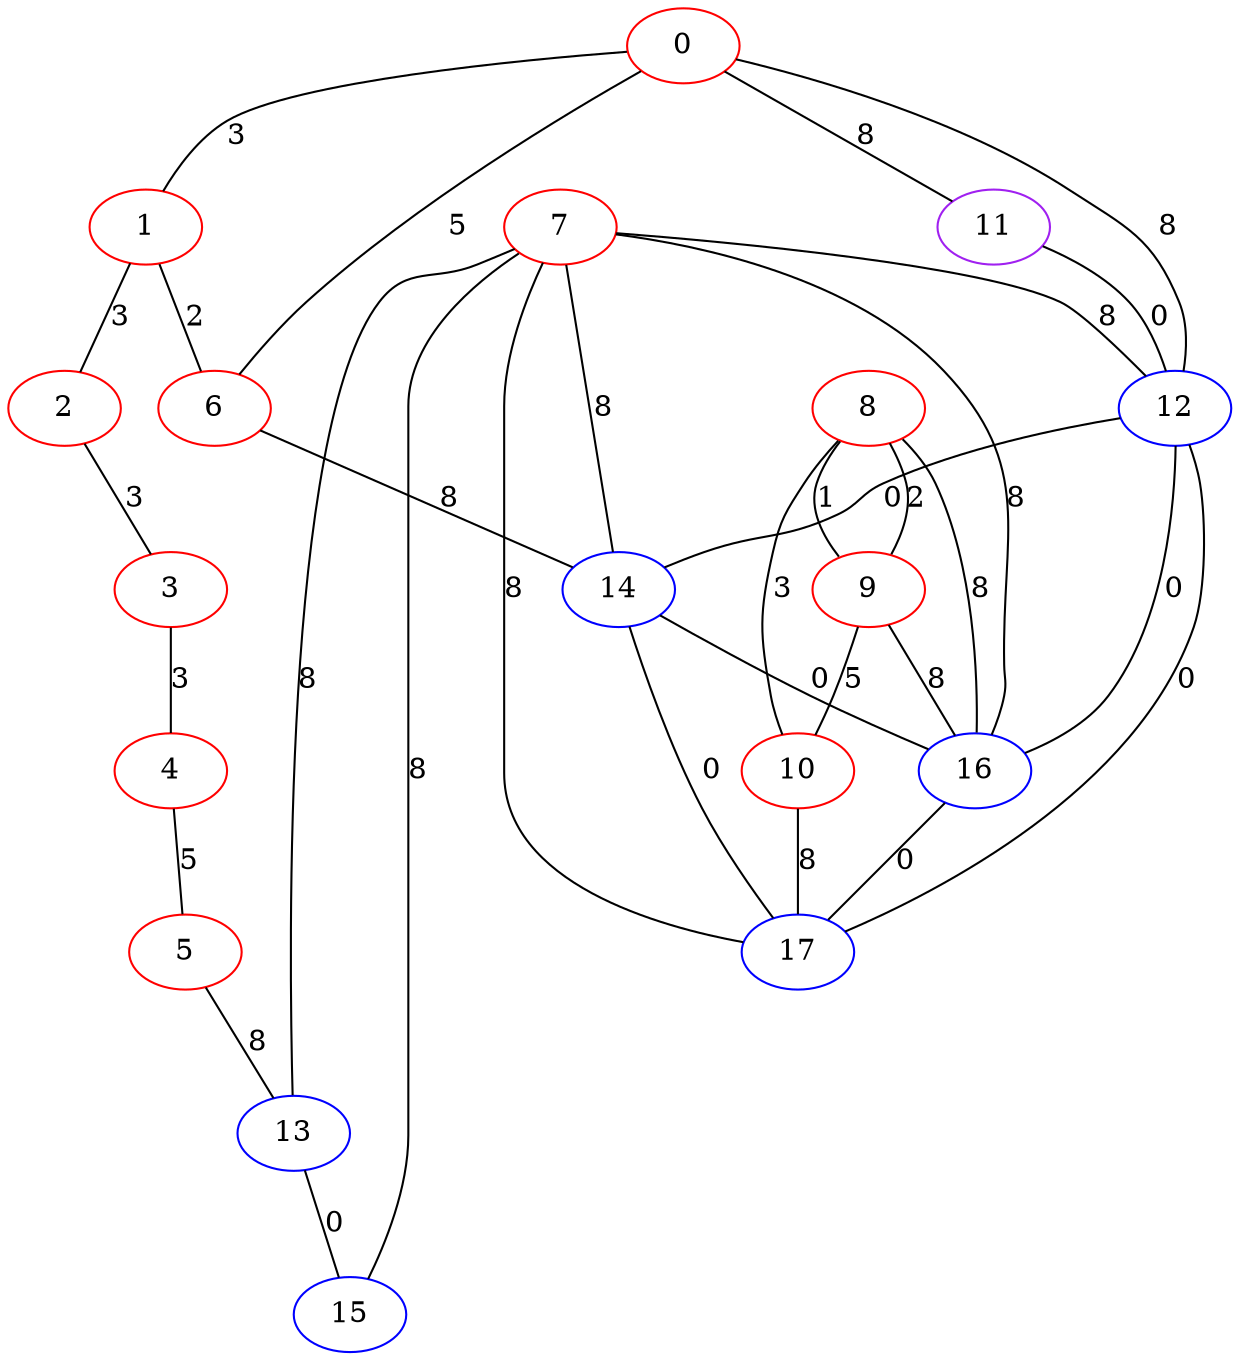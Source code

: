 graph "" {
0 [color=red, weight=1];
1 [color=red, weight=1];
2 [color=red, weight=1];
3 [color=red, weight=1];
4 [color=red, weight=1];
5 [color=red, weight=1];
6 [color=red, weight=1];
7 [color=red, weight=1];
8 [color=red, weight=1];
9 [color=red, weight=1];
10 [color=red, weight=1];
11 [color=purple, weight=4];
12 [color=blue, weight=3];
13 [color=blue, weight=3];
14 [color=blue, weight=3];
15 [color=blue, weight=3];
16 [color=blue, weight=3];
17 [color=blue, weight=3];
0 -- 1  [key=0, label=3];
0 -- 11  [key=0, label=8];
0 -- 12  [key=0, label=8];
0 -- 6  [key=0, label=5];
1 -- 2  [key=0, label=3];
1 -- 6  [key=0, label=2];
2 -- 3  [key=0, label=3];
3 -- 4  [key=0, label=3];
4 -- 5  [key=0, label=5];
5 -- 13  [key=0, label=8];
6 -- 14  [key=0, label=8];
7 -- 12  [key=0, label=8];
7 -- 13  [key=0, label=8];
7 -- 14  [key=0, label=8];
7 -- 15  [key=0, label=8];
7 -- 16  [key=0, label=8];
7 -- 17  [key=0, label=8];
8 -- 16  [key=0, label=8];
8 -- 9  [key=0, label=1];
8 -- 9  [key=1, label=2];
8 -- 10  [key=0, label=3];
9 -- 16  [key=0, label=8];
9 -- 10  [key=0, label=5];
10 -- 17  [key=0, label=8];
11 -- 12  [key=0, label=0];
12 -- 14  [key=0, label=0];
12 -- 16  [key=0, label=0];
12 -- 17  [key=0, label=0];
13 -- 15  [key=0, label=0];
14 -- 16  [key=0, label=0];
14 -- 17  [key=0, label=0];
16 -- 17  [key=0, label=0];
}
